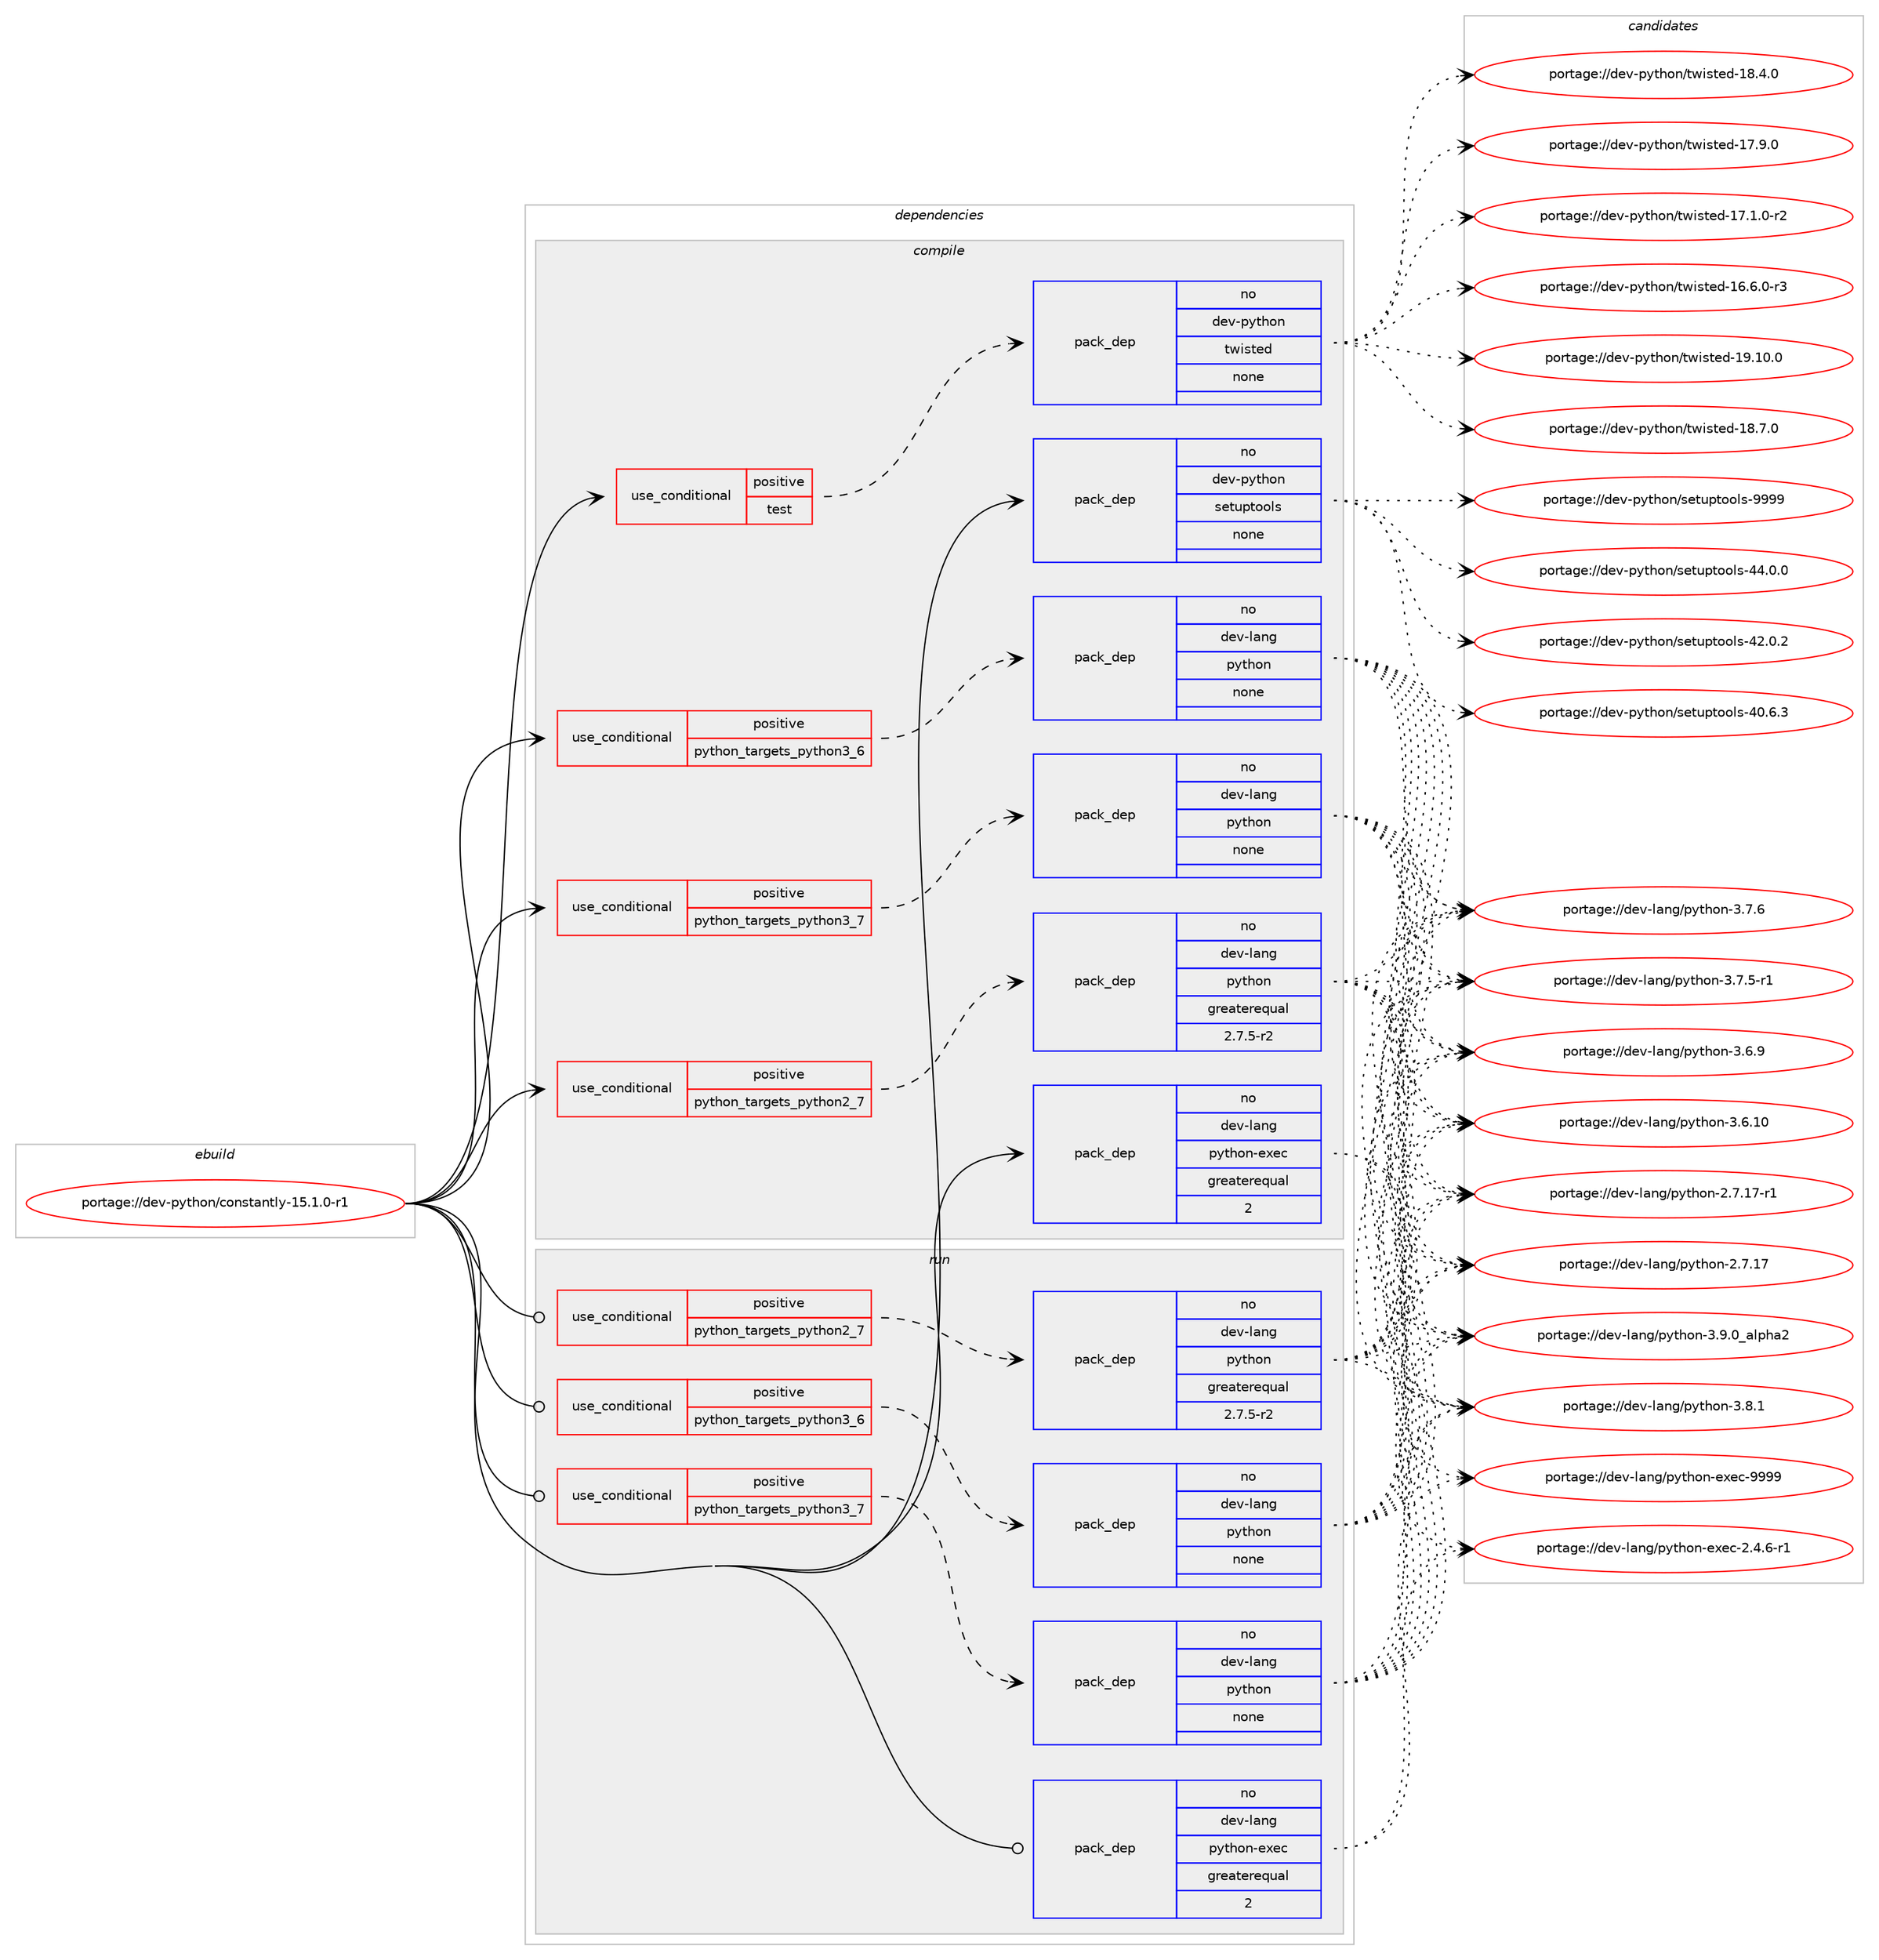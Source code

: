 digraph prolog {

# *************
# Graph options
# *************

newrank=true;
concentrate=true;
compound=true;
graph [rankdir=LR,fontname=Helvetica,fontsize=10,ranksep=1.5];#, ranksep=2.5, nodesep=0.2];
edge  [arrowhead=vee];
node  [fontname=Helvetica,fontsize=10];

# **********
# The ebuild
# **********

subgraph cluster_leftcol {
color=gray;
label=<<i>ebuild</i>>;
id [label="portage://dev-python/constantly-15.1.0-r1", color=red, width=4, href="../dev-python/constantly-15.1.0-r1.svg"];
}

# ****************
# The dependencies
# ****************

subgraph cluster_midcol {
color=gray;
label=<<i>dependencies</i>>;
subgraph cluster_compile {
fillcolor="#eeeeee";
style=filled;
label=<<i>compile</i>>;
subgraph cond117436 {
dependency466092 [label=<<TABLE BORDER="0" CELLBORDER="1" CELLSPACING="0" CELLPADDING="4"><TR><TD ROWSPAN="3" CELLPADDING="10">use_conditional</TD></TR><TR><TD>positive</TD></TR><TR><TD>python_targets_python2_7</TD></TR></TABLE>>, shape=none, color=red];
subgraph pack343649 {
dependency466093 [label=<<TABLE BORDER="0" CELLBORDER="1" CELLSPACING="0" CELLPADDING="4" WIDTH="220"><TR><TD ROWSPAN="6" CELLPADDING="30">pack_dep</TD></TR><TR><TD WIDTH="110">no</TD></TR><TR><TD>dev-lang</TD></TR><TR><TD>python</TD></TR><TR><TD>greaterequal</TD></TR><TR><TD>2.7.5-r2</TD></TR></TABLE>>, shape=none, color=blue];
}
dependency466092:e -> dependency466093:w [weight=20,style="dashed",arrowhead="vee"];
}
id:e -> dependency466092:w [weight=20,style="solid",arrowhead="vee"];
subgraph cond117437 {
dependency466094 [label=<<TABLE BORDER="0" CELLBORDER="1" CELLSPACING="0" CELLPADDING="4"><TR><TD ROWSPAN="3" CELLPADDING="10">use_conditional</TD></TR><TR><TD>positive</TD></TR><TR><TD>python_targets_python3_6</TD></TR></TABLE>>, shape=none, color=red];
subgraph pack343650 {
dependency466095 [label=<<TABLE BORDER="0" CELLBORDER="1" CELLSPACING="0" CELLPADDING="4" WIDTH="220"><TR><TD ROWSPAN="6" CELLPADDING="30">pack_dep</TD></TR><TR><TD WIDTH="110">no</TD></TR><TR><TD>dev-lang</TD></TR><TR><TD>python</TD></TR><TR><TD>none</TD></TR><TR><TD></TD></TR></TABLE>>, shape=none, color=blue];
}
dependency466094:e -> dependency466095:w [weight=20,style="dashed",arrowhead="vee"];
}
id:e -> dependency466094:w [weight=20,style="solid",arrowhead="vee"];
subgraph cond117438 {
dependency466096 [label=<<TABLE BORDER="0" CELLBORDER="1" CELLSPACING="0" CELLPADDING="4"><TR><TD ROWSPAN="3" CELLPADDING="10">use_conditional</TD></TR><TR><TD>positive</TD></TR><TR><TD>python_targets_python3_7</TD></TR></TABLE>>, shape=none, color=red];
subgraph pack343651 {
dependency466097 [label=<<TABLE BORDER="0" CELLBORDER="1" CELLSPACING="0" CELLPADDING="4" WIDTH="220"><TR><TD ROWSPAN="6" CELLPADDING="30">pack_dep</TD></TR><TR><TD WIDTH="110">no</TD></TR><TR><TD>dev-lang</TD></TR><TR><TD>python</TD></TR><TR><TD>none</TD></TR><TR><TD></TD></TR></TABLE>>, shape=none, color=blue];
}
dependency466096:e -> dependency466097:w [weight=20,style="dashed",arrowhead="vee"];
}
id:e -> dependency466096:w [weight=20,style="solid",arrowhead="vee"];
subgraph cond117439 {
dependency466098 [label=<<TABLE BORDER="0" CELLBORDER="1" CELLSPACING="0" CELLPADDING="4"><TR><TD ROWSPAN="3" CELLPADDING="10">use_conditional</TD></TR><TR><TD>positive</TD></TR><TR><TD>test</TD></TR></TABLE>>, shape=none, color=red];
subgraph pack343652 {
dependency466099 [label=<<TABLE BORDER="0" CELLBORDER="1" CELLSPACING="0" CELLPADDING="4" WIDTH="220"><TR><TD ROWSPAN="6" CELLPADDING="30">pack_dep</TD></TR><TR><TD WIDTH="110">no</TD></TR><TR><TD>dev-python</TD></TR><TR><TD>twisted</TD></TR><TR><TD>none</TD></TR><TR><TD></TD></TR></TABLE>>, shape=none, color=blue];
}
dependency466098:e -> dependency466099:w [weight=20,style="dashed",arrowhead="vee"];
}
id:e -> dependency466098:w [weight=20,style="solid",arrowhead="vee"];
subgraph pack343653 {
dependency466100 [label=<<TABLE BORDER="0" CELLBORDER="1" CELLSPACING="0" CELLPADDING="4" WIDTH="220"><TR><TD ROWSPAN="6" CELLPADDING="30">pack_dep</TD></TR><TR><TD WIDTH="110">no</TD></TR><TR><TD>dev-lang</TD></TR><TR><TD>python-exec</TD></TR><TR><TD>greaterequal</TD></TR><TR><TD>2</TD></TR></TABLE>>, shape=none, color=blue];
}
id:e -> dependency466100:w [weight=20,style="solid",arrowhead="vee"];
subgraph pack343654 {
dependency466101 [label=<<TABLE BORDER="0" CELLBORDER="1" CELLSPACING="0" CELLPADDING="4" WIDTH="220"><TR><TD ROWSPAN="6" CELLPADDING="30">pack_dep</TD></TR><TR><TD WIDTH="110">no</TD></TR><TR><TD>dev-python</TD></TR><TR><TD>setuptools</TD></TR><TR><TD>none</TD></TR><TR><TD></TD></TR></TABLE>>, shape=none, color=blue];
}
id:e -> dependency466101:w [weight=20,style="solid",arrowhead="vee"];
}
subgraph cluster_compileandrun {
fillcolor="#eeeeee";
style=filled;
label=<<i>compile and run</i>>;
}
subgraph cluster_run {
fillcolor="#eeeeee";
style=filled;
label=<<i>run</i>>;
subgraph cond117440 {
dependency466102 [label=<<TABLE BORDER="0" CELLBORDER="1" CELLSPACING="0" CELLPADDING="4"><TR><TD ROWSPAN="3" CELLPADDING="10">use_conditional</TD></TR><TR><TD>positive</TD></TR><TR><TD>python_targets_python2_7</TD></TR></TABLE>>, shape=none, color=red];
subgraph pack343655 {
dependency466103 [label=<<TABLE BORDER="0" CELLBORDER="1" CELLSPACING="0" CELLPADDING="4" WIDTH="220"><TR><TD ROWSPAN="6" CELLPADDING="30">pack_dep</TD></TR><TR><TD WIDTH="110">no</TD></TR><TR><TD>dev-lang</TD></TR><TR><TD>python</TD></TR><TR><TD>greaterequal</TD></TR><TR><TD>2.7.5-r2</TD></TR></TABLE>>, shape=none, color=blue];
}
dependency466102:e -> dependency466103:w [weight=20,style="dashed",arrowhead="vee"];
}
id:e -> dependency466102:w [weight=20,style="solid",arrowhead="odot"];
subgraph cond117441 {
dependency466104 [label=<<TABLE BORDER="0" CELLBORDER="1" CELLSPACING="0" CELLPADDING="4"><TR><TD ROWSPAN="3" CELLPADDING="10">use_conditional</TD></TR><TR><TD>positive</TD></TR><TR><TD>python_targets_python3_6</TD></TR></TABLE>>, shape=none, color=red];
subgraph pack343656 {
dependency466105 [label=<<TABLE BORDER="0" CELLBORDER="1" CELLSPACING="0" CELLPADDING="4" WIDTH="220"><TR><TD ROWSPAN="6" CELLPADDING="30">pack_dep</TD></TR><TR><TD WIDTH="110">no</TD></TR><TR><TD>dev-lang</TD></TR><TR><TD>python</TD></TR><TR><TD>none</TD></TR><TR><TD></TD></TR></TABLE>>, shape=none, color=blue];
}
dependency466104:e -> dependency466105:w [weight=20,style="dashed",arrowhead="vee"];
}
id:e -> dependency466104:w [weight=20,style="solid",arrowhead="odot"];
subgraph cond117442 {
dependency466106 [label=<<TABLE BORDER="0" CELLBORDER="1" CELLSPACING="0" CELLPADDING="4"><TR><TD ROWSPAN="3" CELLPADDING="10">use_conditional</TD></TR><TR><TD>positive</TD></TR><TR><TD>python_targets_python3_7</TD></TR></TABLE>>, shape=none, color=red];
subgraph pack343657 {
dependency466107 [label=<<TABLE BORDER="0" CELLBORDER="1" CELLSPACING="0" CELLPADDING="4" WIDTH="220"><TR><TD ROWSPAN="6" CELLPADDING="30">pack_dep</TD></TR><TR><TD WIDTH="110">no</TD></TR><TR><TD>dev-lang</TD></TR><TR><TD>python</TD></TR><TR><TD>none</TD></TR><TR><TD></TD></TR></TABLE>>, shape=none, color=blue];
}
dependency466106:e -> dependency466107:w [weight=20,style="dashed",arrowhead="vee"];
}
id:e -> dependency466106:w [weight=20,style="solid",arrowhead="odot"];
subgraph pack343658 {
dependency466108 [label=<<TABLE BORDER="0" CELLBORDER="1" CELLSPACING="0" CELLPADDING="4" WIDTH="220"><TR><TD ROWSPAN="6" CELLPADDING="30">pack_dep</TD></TR><TR><TD WIDTH="110">no</TD></TR><TR><TD>dev-lang</TD></TR><TR><TD>python-exec</TD></TR><TR><TD>greaterequal</TD></TR><TR><TD>2</TD></TR></TABLE>>, shape=none, color=blue];
}
id:e -> dependency466108:w [weight=20,style="solid",arrowhead="odot"];
}
}

# **************
# The candidates
# **************

subgraph cluster_choices {
rank=same;
color=gray;
label=<<i>candidates</i>>;

subgraph choice343649 {
color=black;
nodesep=1;
choice10010111845108971101034711212111610411111045514657464895971081121049750 [label="portage://dev-lang/python-3.9.0_alpha2", color=red, width=4,href="../dev-lang/python-3.9.0_alpha2.svg"];
choice100101118451089711010347112121116104111110455146564649 [label="portage://dev-lang/python-3.8.1", color=red, width=4,href="../dev-lang/python-3.8.1.svg"];
choice100101118451089711010347112121116104111110455146554654 [label="portage://dev-lang/python-3.7.6", color=red, width=4,href="../dev-lang/python-3.7.6.svg"];
choice1001011184510897110103471121211161041111104551465546534511449 [label="portage://dev-lang/python-3.7.5-r1", color=red, width=4,href="../dev-lang/python-3.7.5-r1.svg"];
choice100101118451089711010347112121116104111110455146544657 [label="portage://dev-lang/python-3.6.9", color=red, width=4,href="../dev-lang/python-3.6.9.svg"];
choice10010111845108971101034711212111610411111045514654464948 [label="portage://dev-lang/python-3.6.10", color=red, width=4,href="../dev-lang/python-3.6.10.svg"];
choice100101118451089711010347112121116104111110455046554649554511449 [label="portage://dev-lang/python-2.7.17-r1", color=red, width=4,href="../dev-lang/python-2.7.17-r1.svg"];
choice10010111845108971101034711212111610411111045504655464955 [label="portage://dev-lang/python-2.7.17", color=red, width=4,href="../dev-lang/python-2.7.17.svg"];
dependency466093:e -> choice10010111845108971101034711212111610411111045514657464895971081121049750:w [style=dotted,weight="100"];
dependency466093:e -> choice100101118451089711010347112121116104111110455146564649:w [style=dotted,weight="100"];
dependency466093:e -> choice100101118451089711010347112121116104111110455146554654:w [style=dotted,weight="100"];
dependency466093:e -> choice1001011184510897110103471121211161041111104551465546534511449:w [style=dotted,weight="100"];
dependency466093:e -> choice100101118451089711010347112121116104111110455146544657:w [style=dotted,weight="100"];
dependency466093:e -> choice10010111845108971101034711212111610411111045514654464948:w [style=dotted,weight="100"];
dependency466093:e -> choice100101118451089711010347112121116104111110455046554649554511449:w [style=dotted,weight="100"];
dependency466093:e -> choice10010111845108971101034711212111610411111045504655464955:w [style=dotted,weight="100"];
}
subgraph choice343650 {
color=black;
nodesep=1;
choice10010111845108971101034711212111610411111045514657464895971081121049750 [label="portage://dev-lang/python-3.9.0_alpha2", color=red, width=4,href="../dev-lang/python-3.9.0_alpha2.svg"];
choice100101118451089711010347112121116104111110455146564649 [label="portage://dev-lang/python-3.8.1", color=red, width=4,href="../dev-lang/python-3.8.1.svg"];
choice100101118451089711010347112121116104111110455146554654 [label="portage://dev-lang/python-3.7.6", color=red, width=4,href="../dev-lang/python-3.7.6.svg"];
choice1001011184510897110103471121211161041111104551465546534511449 [label="portage://dev-lang/python-3.7.5-r1", color=red, width=4,href="../dev-lang/python-3.7.5-r1.svg"];
choice100101118451089711010347112121116104111110455146544657 [label="portage://dev-lang/python-3.6.9", color=red, width=4,href="../dev-lang/python-3.6.9.svg"];
choice10010111845108971101034711212111610411111045514654464948 [label="portage://dev-lang/python-3.6.10", color=red, width=4,href="../dev-lang/python-3.6.10.svg"];
choice100101118451089711010347112121116104111110455046554649554511449 [label="portage://dev-lang/python-2.7.17-r1", color=red, width=4,href="../dev-lang/python-2.7.17-r1.svg"];
choice10010111845108971101034711212111610411111045504655464955 [label="portage://dev-lang/python-2.7.17", color=red, width=4,href="../dev-lang/python-2.7.17.svg"];
dependency466095:e -> choice10010111845108971101034711212111610411111045514657464895971081121049750:w [style=dotted,weight="100"];
dependency466095:e -> choice100101118451089711010347112121116104111110455146564649:w [style=dotted,weight="100"];
dependency466095:e -> choice100101118451089711010347112121116104111110455146554654:w [style=dotted,weight="100"];
dependency466095:e -> choice1001011184510897110103471121211161041111104551465546534511449:w [style=dotted,weight="100"];
dependency466095:e -> choice100101118451089711010347112121116104111110455146544657:w [style=dotted,weight="100"];
dependency466095:e -> choice10010111845108971101034711212111610411111045514654464948:w [style=dotted,weight="100"];
dependency466095:e -> choice100101118451089711010347112121116104111110455046554649554511449:w [style=dotted,weight="100"];
dependency466095:e -> choice10010111845108971101034711212111610411111045504655464955:w [style=dotted,weight="100"];
}
subgraph choice343651 {
color=black;
nodesep=1;
choice10010111845108971101034711212111610411111045514657464895971081121049750 [label="portage://dev-lang/python-3.9.0_alpha2", color=red, width=4,href="../dev-lang/python-3.9.0_alpha2.svg"];
choice100101118451089711010347112121116104111110455146564649 [label="portage://dev-lang/python-3.8.1", color=red, width=4,href="../dev-lang/python-3.8.1.svg"];
choice100101118451089711010347112121116104111110455146554654 [label="portage://dev-lang/python-3.7.6", color=red, width=4,href="../dev-lang/python-3.7.6.svg"];
choice1001011184510897110103471121211161041111104551465546534511449 [label="portage://dev-lang/python-3.7.5-r1", color=red, width=4,href="../dev-lang/python-3.7.5-r1.svg"];
choice100101118451089711010347112121116104111110455146544657 [label="portage://dev-lang/python-3.6.9", color=red, width=4,href="../dev-lang/python-3.6.9.svg"];
choice10010111845108971101034711212111610411111045514654464948 [label="portage://dev-lang/python-3.6.10", color=red, width=4,href="../dev-lang/python-3.6.10.svg"];
choice100101118451089711010347112121116104111110455046554649554511449 [label="portage://dev-lang/python-2.7.17-r1", color=red, width=4,href="../dev-lang/python-2.7.17-r1.svg"];
choice10010111845108971101034711212111610411111045504655464955 [label="portage://dev-lang/python-2.7.17", color=red, width=4,href="../dev-lang/python-2.7.17.svg"];
dependency466097:e -> choice10010111845108971101034711212111610411111045514657464895971081121049750:w [style=dotted,weight="100"];
dependency466097:e -> choice100101118451089711010347112121116104111110455146564649:w [style=dotted,weight="100"];
dependency466097:e -> choice100101118451089711010347112121116104111110455146554654:w [style=dotted,weight="100"];
dependency466097:e -> choice1001011184510897110103471121211161041111104551465546534511449:w [style=dotted,weight="100"];
dependency466097:e -> choice100101118451089711010347112121116104111110455146544657:w [style=dotted,weight="100"];
dependency466097:e -> choice10010111845108971101034711212111610411111045514654464948:w [style=dotted,weight="100"];
dependency466097:e -> choice100101118451089711010347112121116104111110455046554649554511449:w [style=dotted,weight="100"];
dependency466097:e -> choice10010111845108971101034711212111610411111045504655464955:w [style=dotted,weight="100"];
}
subgraph choice343652 {
color=black;
nodesep=1;
choice10010111845112121116104111110471161191051151161011004549574649484648 [label="portage://dev-python/twisted-19.10.0", color=red, width=4,href="../dev-python/twisted-19.10.0.svg"];
choice100101118451121211161041111104711611910511511610110045495646554648 [label="portage://dev-python/twisted-18.7.0", color=red, width=4,href="../dev-python/twisted-18.7.0.svg"];
choice100101118451121211161041111104711611910511511610110045495646524648 [label="portage://dev-python/twisted-18.4.0", color=red, width=4,href="../dev-python/twisted-18.4.0.svg"];
choice100101118451121211161041111104711611910511511610110045495546574648 [label="portage://dev-python/twisted-17.9.0", color=red, width=4,href="../dev-python/twisted-17.9.0.svg"];
choice1001011184511212111610411111047116119105115116101100454955464946484511450 [label="portage://dev-python/twisted-17.1.0-r2", color=red, width=4,href="../dev-python/twisted-17.1.0-r2.svg"];
choice1001011184511212111610411111047116119105115116101100454954465446484511451 [label="portage://dev-python/twisted-16.6.0-r3", color=red, width=4,href="../dev-python/twisted-16.6.0-r3.svg"];
dependency466099:e -> choice10010111845112121116104111110471161191051151161011004549574649484648:w [style=dotted,weight="100"];
dependency466099:e -> choice100101118451121211161041111104711611910511511610110045495646554648:w [style=dotted,weight="100"];
dependency466099:e -> choice100101118451121211161041111104711611910511511610110045495646524648:w [style=dotted,weight="100"];
dependency466099:e -> choice100101118451121211161041111104711611910511511610110045495546574648:w [style=dotted,weight="100"];
dependency466099:e -> choice1001011184511212111610411111047116119105115116101100454955464946484511450:w [style=dotted,weight="100"];
dependency466099:e -> choice1001011184511212111610411111047116119105115116101100454954465446484511451:w [style=dotted,weight="100"];
}
subgraph choice343653 {
color=black;
nodesep=1;
choice10010111845108971101034711212111610411111045101120101994557575757 [label="portage://dev-lang/python-exec-9999", color=red, width=4,href="../dev-lang/python-exec-9999.svg"];
choice10010111845108971101034711212111610411111045101120101994550465246544511449 [label="portage://dev-lang/python-exec-2.4.6-r1", color=red, width=4,href="../dev-lang/python-exec-2.4.6-r1.svg"];
dependency466100:e -> choice10010111845108971101034711212111610411111045101120101994557575757:w [style=dotted,weight="100"];
dependency466100:e -> choice10010111845108971101034711212111610411111045101120101994550465246544511449:w [style=dotted,weight="100"];
}
subgraph choice343654 {
color=black;
nodesep=1;
choice10010111845112121116104111110471151011161171121161111111081154557575757 [label="portage://dev-python/setuptools-9999", color=red, width=4,href="../dev-python/setuptools-9999.svg"];
choice100101118451121211161041111104711510111611711211611111110811545525246484648 [label="portage://dev-python/setuptools-44.0.0", color=red, width=4,href="../dev-python/setuptools-44.0.0.svg"];
choice100101118451121211161041111104711510111611711211611111110811545525046484650 [label="portage://dev-python/setuptools-42.0.2", color=red, width=4,href="../dev-python/setuptools-42.0.2.svg"];
choice100101118451121211161041111104711510111611711211611111110811545524846544651 [label="portage://dev-python/setuptools-40.6.3", color=red, width=4,href="../dev-python/setuptools-40.6.3.svg"];
dependency466101:e -> choice10010111845112121116104111110471151011161171121161111111081154557575757:w [style=dotted,weight="100"];
dependency466101:e -> choice100101118451121211161041111104711510111611711211611111110811545525246484648:w [style=dotted,weight="100"];
dependency466101:e -> choice100101118451121211161041111104711510111611711211611111110811545525046484650:w [style=dotted,weight="100"];
dependency466101:e -> choice100101118451121211161041111104711510111611711211611111110811545524846544651:w [style=dotted,weight="100"];
}
subgraph choice343655 {
color=black;
nodesep=1;
choice10010111845108971101034711212111610411111045514657464895971081121049750 [label="portage://dev-lang/python-3.9.0_alpha2", color=red, width=4,href="../dev-lang/python-3.9.0_alpha2.svg"];
choice100101118451089711010347112121116104111110455146564649 [label="portage://dev-lang/python-3.8.1", color=red, width=4,href="../dev-lang/python-3.8.1.svg"];
choice100101118451089711010347112121116104111110455146554654 [label="portage://dev-lang/python-3.7.6", color=red, width=4,href="../dev-lang/python-3.7.6.svg"];
choice1001011184510897110103471121211161041111104551465546534511449 [label="portage://dev-lang/python-3.7.5-r1", color=red, width=4,href="../dev-lang/python-3.7.5-r1.svg"];
choice100101118451089711010347112121116104111110455146544657 [label="portage://dev-lang/python-3.6.9", color=red, width=4,href="../dev-lang/python-3.6.9.svg"];
choice10010111845108971101034711212111610411111045514654464948 [label="portage://dev-lang/python-3.6.10", color=red, width=4,href="../dev-lang/python-3.6.10.svg"];
choice100101118451089711010347112121116104111110455046554649554511449 [label="portage://dev-lang/python-2.7.17-r1", color=red, width=4,href="../dev-lang/python-2.7.17-r1.svg"];
choice10010111845108971101034711212111610411111045504655464955 [label="portage://dev-lang/python-2.7.17", color=red, width=4,href="../dev-lang/python-2.7.17.svg"];
dependency466103:e -> choice10010111845108971101034711212111610411111045514657464895971081121049750:w [style=dotted,weight="100"];
dependency466103:e -> choice100101118451089711010347112121116104111110455146564649:w [style=dotted,weight="100"];
dependency466103:e -> choice100101118451089711010347112121116104111110455146554654:w [style=dotted,weight="100"];
dependency466103:e -> choice1001011184510897110103471121211161041111104551465546534511449:w [style=dotted,weight="100"];
dependency466103:e -> choice100101118451089711010347112121116104111110455146544657:w [style=dotted,weight="100"];
dependency466103:e -> choice10010111845108971101034711212111610411111045514654464948:w [style=dotted,weight="100"];
dependency466103:e -> choice100101118451089711010347112121116104111110455046554649554511449:w [style=dotted,weight="100"];
dependency466103:e -> choice10010111845108971101034711212111610411111045504655464955:w [style=dotted,weight="100"];
}
subgraph choice343656 {
color=black;
nodesep=1;
choice10010111845108971101034711212111610411111045514657464895971081121049750 [label="portage://dev-lang/python-3.9.0_alpha2", color=red, width=4,href="../dev-lang/python-3.9.0_alpha2.svg"];
choice100101118451089711010347112121116104111110455146564649 [label="portage://dev-lang/python-3.8.1", color=red, width=4,href="../dev-lang/python-3.8.1.svg"];
choice100101118451089711010347112121116104111110455146554654 [label="portage://dev-lang/python-3.7.6", color=red, width=4,href="../dev-lang/python-3.7.6.svg"];
choice1001011184510897110103471121211161041111104551465546534511449 [label="portage://dev-lang/python-3.7.5-r1", color=red, width=4,href="../dev-lang/python-3.7.5-r1.svg"];
choice100101118451089711010347112121116104111110455146544657 [label="portage://dev-lang/python-3.6.9", color=red, width=4,href="../dev-lang/python-3.6.9.svg"];
choice10010111845108971101034711212111610411111045514654464948 [label="portage://dev-lang/python-3.6.10", color=red, width=4,href="../dev-lang/python-3.6.10.svg"];
choice100101118451089711010347112121116104111110455046554649554511449 [label="portage://dev-lang/python-2.7.17-r1", color=red, width=4,href="../dev-lang/python-2.7.17-r1.svg"];
choice10010111845108971101034711212111610411111045504655464955 [label="portage://dev-lang/python-2.7.17", color=red, width=4,href="../dev-lang/python-2.7.17.svg"];
dependency466105:e -> choice10010111845108971101034711212111610411111045514657464895971081121049750:w [style=dotted,weight="100"];
dependency466105:e -> choice100101118451089711010347112121116104111110455146564649:w [style=dotted,weight="100"];
dependency466105:e -> choice100101118451089711010347112121116104111110455146554654:w [style=dotted,weight="100"];
dependency466105:e -> choice1001011184510897110103471121211161041111104551465546534511449:w [style=dotted,weight="100"];
dependency466105:e -> choice100101118451089711010347112121116104111110455146544657:w [style=dotted,weight="100"];
dependency466105:e -> choice10010111845108971101034711212111610411111045514654464948:w [style=dotted,weight="100"];
dependency466105:e -> choice100101118451089711010347112121116104111110455046554649554511449:w [style=dotted,weight="100"];
dependency466105:e -> choice10010111845108971101034711212111610411111045504655464955:w [style=dotted,weight="100"];
}
subgraph choice343657 {
color=black;
nodesep=1;
choice10010111845108971101034711212111610411111045514657464895971081121049750 [label="portage://dev-lang/python-3.9.0_alpha2", color=red, width=4,href="../dev-lang/python-3.9.0_alpha2.svg"];
choice100101118451089711010347112121116104111110455146564649 [label="portage://dev-lang/python-3.8.1", color=red, width=4,href="../dev-lang/python-3.8.1.svg"];
choice100101118451089711010347112121116104111110455146554654 [label="portage://dev-lang/python-3.7.6", color=red, width=4,href="../dev-lang/python-3.7.6.svg"];
choice1001011184510897110103471121211161041111104551465546534511449 [label="portage://dev-lang/python-3.7.5-r1", color=red, width=4,href="../dev-lang/python-3.7.5-r1.svg"];
choice100101118451089711010347112121116104111110455146544657 [label="portage://dev-lang/python-3.6.9", color=red, width=4,href="../dev-lang/python-3.6.9.svg"];
choice10010111845108971101034711212111610411111045514654464948 [label="portage://dev-lang/python-3.6.10", color=red, width=4,href="../dev-lang/python-3.6.10.svg"];
choice100101118451089711010347112121116104111110455046554649554511449 [label="portage://dev-lang/python-2.7.17-r1", color=red, width=4,href="../dev-lang/python-2.7.17-r1.svg"];
choice10010111845108971101034711212111610411111045504655464955 [label="portage://dev-lang/python-2.7.17", color=red, width=4,href="../dev-lang/python-2.7.17.svg"];
dependency466107:e -> choice10010111845108971101034711212111610411111045514657464895971081121049750:w [style=dotted,weight="100"];
dependency466107:e -> choice100101118451089711010347112121116104111110455146564649:w [style=dotted,weight="100"];
dependency466107:e -> choice100101118451089711010347112121116104111110455146554654:w [style=dotted,weight="100"];
dependency466107:e -> choice1001011184510897110103471121211161041111104551465546534511449:w [style=dotted,weight="100"];
dependency466107:e -> choice100101118451089711010347112121116104111110455146544657:w [style=dotted,weight="100"];
dependency466107:e -> choice10010111845108971101034711212111610411111045514654464948:w [style=dotted,weight="100"];
dependency466107:e -> choice100101118451089711010347112121116104111110455046554649554511449:w [style=dotted,weight="100"];
dependency466107:e -> choice10010111845108971101034711212111610411111045504655464955:w [style=dotted,weight="100"];
}
subgraph choice343658 {
color=black;
nodesep=1;
choice10010111845108971101034711212111610411111045101120101994557575757 [label="portage://dev-lang/python-exec-9999", color=red, width=4,href="../dev-lang/python-exec-9999.svg"];
choice10010111845108971101034711212111610411111045101120101994550465246544511449 [label="portage://dev-lang/python-exec-2.4.6-r1", color=red, width=4,href="../dev-lang/python-exec-2.4.6-r1.svg"];
dependency466108:e -> choice10010111845108971101034711212111610411111045101120101994557575757:w [style=dotted,weight="100"];
dependency466108:e -> choice10010111845108971101034711212111610411111045101120101994550465246544511449:w [style=dotted,weight="100"];
}
}

}
